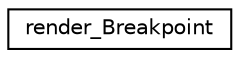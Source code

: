digraph "Graphical Class Hierarchy"
{
 // LATEX_PDF_SIZE
  edge [fontname="Helvetica",fontsize="10",labelfontname="Helvetica",labelfontsize="10"];
  node [fontname="Helvetica",fontsize="10",shape=record];
  rankdir="LR";
  Node0 [label="render_Breakpoint",height=0.2,width=0.4,color="black", fillcolor="white", style="filled",URL="$structrender__Breakpoint.html",tooltip="Add a Breakpoint's data and that of its first Log chunk to a cumulative render string."];
}
